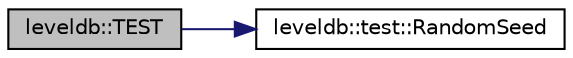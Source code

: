 digraph "leveldb::TEST"
{
  edge [fontname="Helvetica",fontsize="10",labelfontname="Helvetica",labelfontsize="10"];
  node [fontname="Helvetica",fontsize="10",shape=record];
  rankdir="LR";
  Node1 [label="leveldb::TEST",height=0.2,width=0.4,color="black", fillcolor="grey75", style="filled" fontcolor="black"];
  Node1 -> Node2 [color="midnightblue",fontsize="10",style="solid",fontname="Helvetica"];
  Node2 [label="leveldb::test::RandomSeed",height=0.2,width=0.4,color="black", fillcolor="white", style="filled",URL="$namespaceleveldb_1_1test.html#a0d48ce23bccd2763df90789cb3aac03c"];
}
